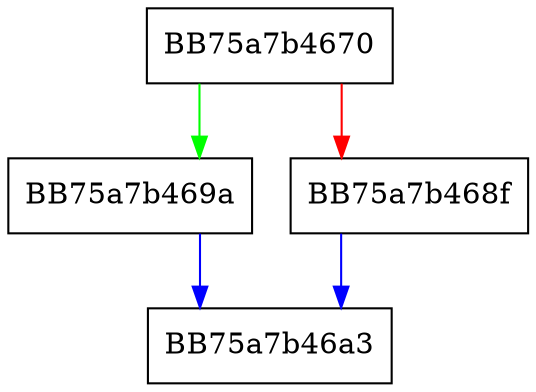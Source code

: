 digraph FPU_fldl2t {
  node [shape="box"];
  graph [splines=ortho];
  BB75a7b4670 -> BB75a7b469a [color="green"];
  BB75a7b4670 -> BB75a7b468f [color="red"];
  BB75a7b468f -> BB75a7b46a3 [color="blue"];
  BB75a7b469a -> BB75a7b46a3 [color="blue"];
}